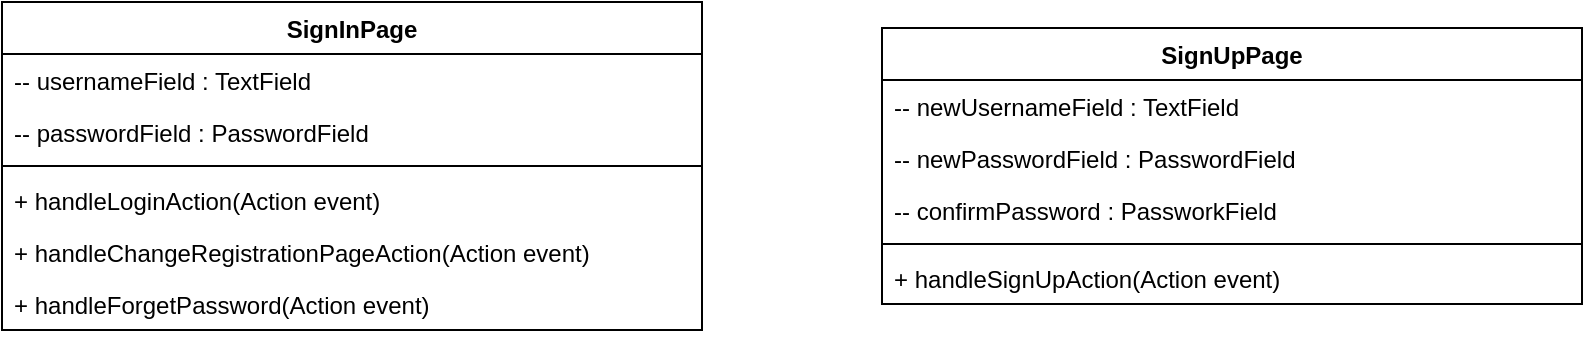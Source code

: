 <mxfile version="22.1.11" type="github">
  <diagram name="第 1 页" id="8w8cnCKI-UPCcAJevsUZ">
    <mxGraphModel dx="1026" dy="692" grid="1" gridSize="10" guides="1" tooltips="1" connect="1" arrows="1" fold="1" page="1" pageScale="1" pageWidth="827" pageHeight="1169" math="0" shadow="0">
      <root>
        <mxCell id="0" />
        <mxCell id="1" parent="0" />
        <mxCell id="qQ2p7ifqkSaaZ6_-BF-f-2" value="SignInPage" style="swimlane;fontStyle=1;align=center;verticalAlign=top;childLayout=stackLayout;horizontal=1;startSize=26;horizontalStack=0;resizeParent=1;resizeParentMax=0;resizeLast=0;collapsible=1;marginBottom=0;whiteSpace=wrap;html=1;" parent="1" vertex="1">
          <mxGeometry x="80" y="40" width="350" height="164" as="geometry" />
        </mxCell>
        <mxCell id="qQ2p7ifqkSaaZ6_-BF-f-6" value="-- usernameField : TextField" style="text;strokeColor=none;fillColor=none;align=left;verticalAlign=top;spacingLeft=4;spacingRight=4;overflow=hidden;rotatable=0;points=[[0,0.5],[1,0.5]];portConstraint=eastwest;whiteSpace=wrap;html=1;" parent="qQ2p7ifqkSaaZ6_-BF-f-2" vertex="1">
          <mxGeometry y="26" width="350" height="26" as="geometry" />
        </mxCell>
        <mxCell id="qQ2p7ifqkSaaZ6_-BF-f-3" value="-- passwordField : PasswordField" style="text;strokeColor=none;fillColor=none;align=left;verticalAlign=top;spacingLeft=4;spacingRight=4;overflow=hidden;rotatable=0;points=[[0,0.5],[1,0.5]];portConstraint=eastwest;whiteSpace=wrap;html=1;" parent="qQ2p7ifqkSaaZ6_-BF-f-2" vertex="1">
          <mxGeometry y="52" width="350" height="26" as="geometry" />
        </mxCell>
        <mxCell id="qQ2p7ifqkSaaZ6_-BF-f-4" value="" style="line;strokeWidth=1;fillColor=none;align=left;verticalAlign=middle;spacingTop=-1;spacingLeft=3;spacingRight=3;rotatable=0;labelPosition=right;points=[];portConstraint=eastwest;strokeColor=inherit;" parent="qQ2p7ifqkSaaZ6_-BF-f-2" vertex="1">
          <mxGeometry y="78" width="350" height="8" as="geometry" />
        </mxCell>
        <mxCell id="qQ2p7ifqkSaaZ6_-BF-f-5" value="+ handleLoginAction(Action event)" style="text;strokeColor=none;fillColor=none;align=left;verticalAlign=top;spacingLeft=4;spacingRight=4;overflow=hidden;rotatable=0;points=[[0,0.5],[1,0.5]];portConstraint=eastwest;whiteSpace=wrap;html=1;" parent="qQ2p7ifqkSaaZ6_-BF-f-2" vertex="1">
          <mxGeometry y="86" width="350" height="26" as="geometry" />
        </mxCell>
        <mxCell id="qQ2p7ifqkSaaZ6_-BF-f-7" value="+ handleChangeRegistrationPageAction(Action event)" style="text;strokeColor=none;fillColor=none;align=left;verticalAlign=top;spacingLeft=4;spacingRight=4;overflow=hidden;rotatable=0;points=[[0,0.5],[1,0.5]];portConstraint=eastwest;whiteSpace=wrap;html=1;" parent="qQ2p7ifqkSaaZ6_-BF-f-2" vertex="1">
          <mxGeometry y="112" width="350" height="26" as="geometry" />
        </mxCell>
        <mxCell id="qQ2p7ifqkSaaZ6_-BF-f-14" value="+ handleForgetPassword(Action event)" style="text;strokeColor=none;fillColor=none;align=left;verticalAlign=top;spacingLeft=4;spacingRight=4;overflow=hidden;rotatable=0;points=[[0,0.5],[1,0.5]];portConstraint=eastwest;whiteSpace=wrap;html=1;" parent="qQ2p7ifqkSaaZ6_-BF-f-2" vertex="1">
          <mxGeometry y="138" width="350" height="26" as="geometry" />
        </mxCell>
        <mxCell id="qQ2p7ifqkSaaZ6_-BF-f-8" value="SignUpPage" style="swimlane;fontStyle=1;align=center;verticalAlign=top;childLayout=stackLayout;horizontal=1;startSize=26;horizontalStack=0;resizeParent=1;resizeParentMax=0;resizeLast=0;collapsible=1;marginBottom=0;whiteSpace=wrap;html=1;" parent="1" vertex="1">
          <mxGeometry x="520" y="53" width="350" height="138" as="geometry" />
        </mxCell>
        <mxCell id="qQ2p7ifqkSaaZ6_-BF-f-9" value="-- newUsernameField : TextField" style="text;strokeColor=none;fillColor=none;align=left;verticalAlign=top;spacingLeft=4;spacingRight=4;overflow=hidden;rotatable=0;points=[[0,0.5],[1,0.5]];portConstraint=eastwest;whiteSpace=wrap;html=1;" parent="qQ2p7ifqkSaaZ6_-BF-f-8" vertex="1">
          <mxGeometry y="26" width="350" height="26" as="geometry" />
        </mxCell>
        <mxCell id="qQ2p7ifqkSaaZ6_-BF-f-10" value="-- newPasswordField : PasswordField" style="text;strokeColor=none;fillColor=none;align=left;verticalAlign=top;spacingLeft=4;spacingRight=4;overflow=hidden;rotatable=0;points=[[0,0.5],[1,0.5]];portConstraint=eastwest;whiteSpace=wrap;html=1;" parent="qQ2p7ifqkSaaZ6_-BF-f-8" vertex="1">
          <mxGeometry y="52" width="350" height="26" as="geometry" />
        </mxCell>
        <mxCell id="qQ2p7ifqkSaaZ6_-BF-f-15" value="-- confirmPassword : PassworkField" style="text;strokeColor=none;fillColor=none;align=left;verticalAlign=top;spacingLeft=4;spacingRight=4;overflow=hidden;rotatable=0;points=[[0,0.5],[1,0.5]];portConstraint=eastwest;whiteSpace=wrap;html=1;" parent="qQ2p7ifqkSaaZ6_-BF-f-8" vertex="1">
          <mxGeometry y="78" width="350" height="26" as="geometry" />
        </mxCell>
        <mxCell id="qQ2p7ifqkSaaZ6_-BF-f-11" value="" style="line;strokeWidth=1;fillColor=none;align=left;verticalAlign=middle;spacingTop=-1;spacingLeft=3;spacingRight=3;rotatable=0;labelPosition=right;points=[];portConstraint=eastwest;strokeColor=inherit;" parent="qQ2p7ifqkSaaZ6_-BF-f-8" vertex="1">
          <mxGeometry y="104" width="350" height="8" as="geometry" />
        </mxCell>
        <mxCell id="qQ2p7ifqkSaaZ6_-BF-f-13" value="+ handleSignUpAction(Action event)" style="text;strokeColor=none;fillColor=none;align=left;verticalAlign=top;spacingLeft=4;spacingRight=4;overflow=hidden;rotatable=0;points=[[0,0.5],[1,0.5]];portConstraint=eastwest;whiteSpace=wrap;html=1;" parent="qQ2p7ifqkSaaZ6_-BF-f-8" vertex="1">
          <mxGeometry y="112" width="350" height="26" as="geometry" />
        </mxCell>
      </root>
    </mxGraphModel>
  </diagram>
</mxfile>

